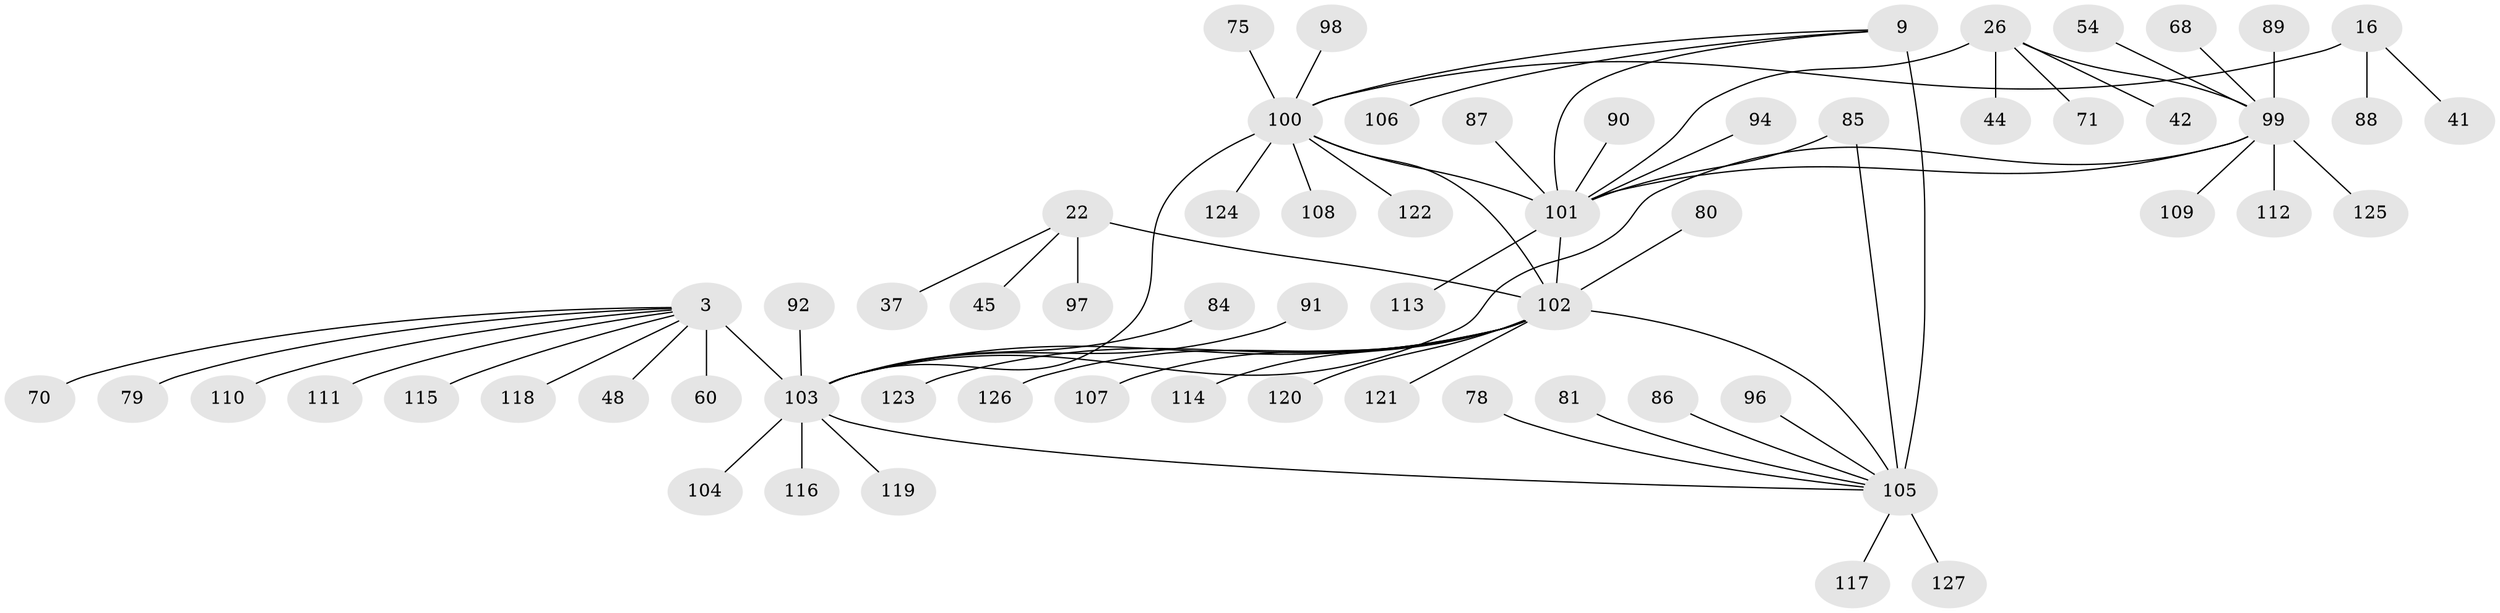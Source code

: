 // original degree distribution, {9: 0.06299212598425197, 10: 0.07086614173228346, 6: 0.031496062992125984, 8: 0.023622047244094488, 7: 0.023622047244094488, 5: 0.007874015748031496, 11: 0.015748031496062992, 1: 0.6220472440944882, 2: 0.11811023622047244, 3: 0.023622047244094488}
// Generated by graph-tools (version 1.1) at 2025/54/03/09/25 04:54:23]
// undirected, 63 vertices, 70 edges
graph export_dot {
graph [start="1"]
  node [color=gray90,style=filled];
  3 [super="+1"];
  9 [super="+7"];
  16 [super="+14"];
  22 [super="+20"];
  26 [super="+25"];
  37;
  41;
  42;
  44;
  45;
  48;
  54;
  60;
  68;
  70;
  71;
  75;
  78;
  79;
  80;
  81;
  84 [super="+82"];
  85;
  86;
  87;
  88;
  89;
  90;
  91 [super="+35"];
  92;
  94;
  96;
  97;
  98 [super="+95"];
  99 [super="+30+38"];
  100 [super="+15+18+31+40+52+56+58+67+72"];
  101 [super="+61+83+77"];
  102 [super="+33+66"];
  103 [super="+5+6+32+34+62+69"];
  104;
  105 [super="+93+10+64+36+50+51+53+63+65"];
  106;
  107;
  108 [super="+74"];
  109 [super="+76"];
  110;
  111 [super="+49"];
  112 [super="+73"];
  113;
  114;
  115;
  116;
  117;
  118;
  119;
  120;
  121;
  122 [super="+47"];
  123;
  124;
  125;
  126;
  127;
  3 -- 48;
  3 -- 60;
  3 -- 115;
  3 -- 118;
  3 -- 70;
  3 -- 110;
  3 -- 79;
  3 -- 111;
  3 -- 103 [weight=8];
  9 -- 106;
  9 -- 105 [weight=8];
  9 -- 100;
  9 -- 101 [weight=2];
  16 -- 88;
  16 -- 41;
  16 -- 100 [weight=8];
  22 -- 37;
  22 -- 97;
  22 -- 45;
  22 -- 102 [weight=8];
  26 -- 44;
  26 -- 71;
  26 -- 42;
  26 -- 99 [weight=4];
  26 -- 101 [weight=4];
  54 -- 99;
  68 -- 99;
  75 -- 100;
  78 -- 105;
  80 -- 102;
  81 -- 105;
  84 -- 103;
  85 -- 105;
  85 -- 101;
  86 -- 105;
  87 -- 101;
  89 -- 99;
  90 -- 101;
  91 -- 103;
  92 -- 103;
  94 -- 101;
  96 -- 105;
  98 -- 100;
  99 -- 103 [weight=2];
  99 -- 109;
  99 -- 112;
  99 -- 125;
  99 -- 101 [weight=4];
  100 -- 108;
  100 -- 122;
  100 -- 124;
  100 -- 103 [weight=2];
  100 -- 102;
  100 -- 101;
  101 -- 102 [weight=2];
  101 -- 113;
  102 -- 103;
  102 -- 105 [weight=2];
  102 -- 107;
  102 -- 114;
  102 -- 120;
  102 -- 121;
  102 -- 123;
  102 -- 126;
  103 -- 104;
  103 -- 116;
  103 -- 105;
  103 -- 119;
  105 -- 117;
  105 -- 127;
}
